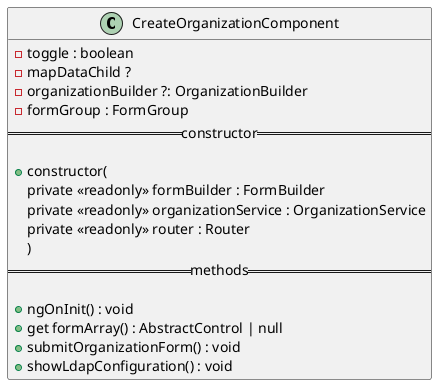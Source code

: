 @startuml CreateOrganizationComponent diagram
class CreateOrganizationComponent {
  - toggle : boolean
  - mapDataChild ?
  - organizationBuilder ?: OrganizationBuilder
  - formGroup : FormGroup
  ==constructor==

  + constructor(
    private <<readonly>> formBuilder : FormBuilder
    private <<readonly>> organizationService : OrganizationService
    private <<readonly>> router : Router
  )
  ==methods==

  + ngOnInit() : void
  + get formArray() : AbstractControl | null
  + submitOrganizationForm() : void
  + showLdapConfiguration() : void
}
@enduml
